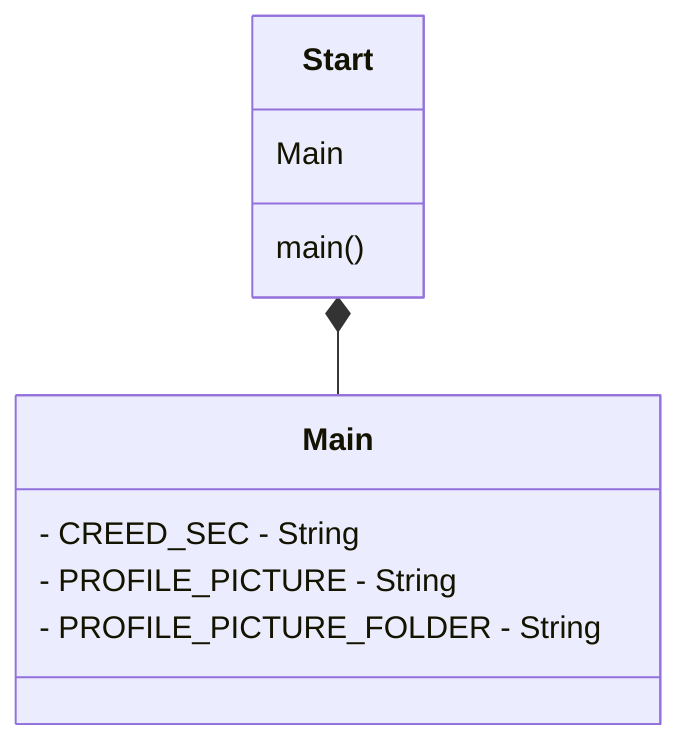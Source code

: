 classDiagram
    Start: Main
    Start: main()

    Main: - CREED_SEC - String
    Main: - PROFILE_PICTURE - String
    Main: - PROFILE_PICTURE_FOLDER - String


    Start *-- Main